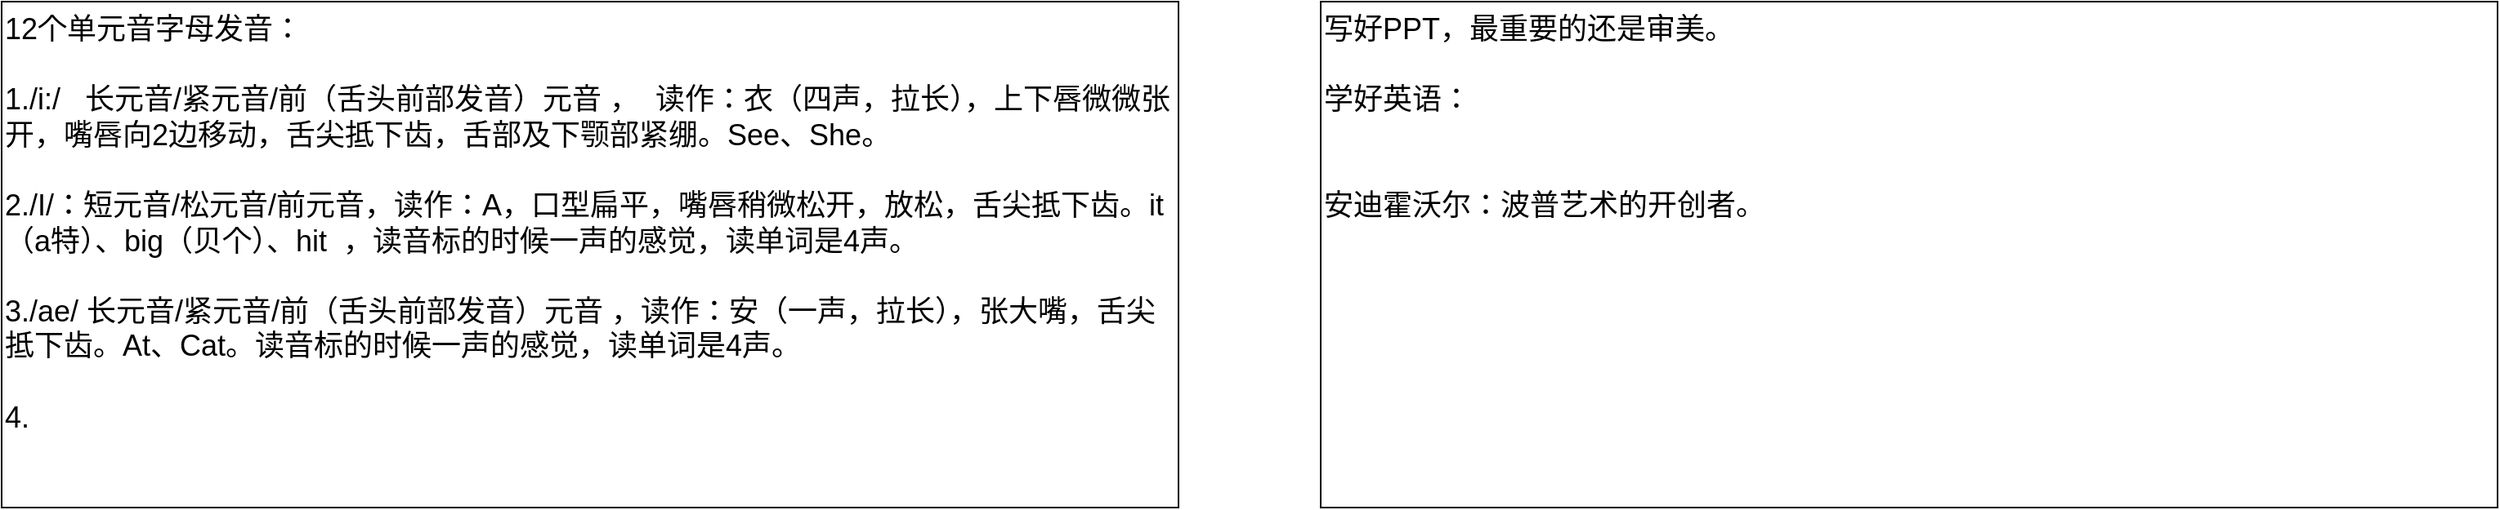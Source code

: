 <mxfile version="24.4.4" type="github">
  <diagram name="第 1 页" id="TGovTwwL7But7a9X8bMC">
    <mxGraphModel dx="2607" dy="1356" grid="1" gridSize="10" guides="1" tooltips="1" connect="1" arrows="1" fold="1" page="1" pageScale="1" pageWidth="827" pageHeight="1169" math="0" shadow="0">
      <root>
        <mxCell id="0" />
        <mxCell id="1" parent="0" />
        <mxCell id="uLltdjqib2W7RQXsCc4c-1" value="12个单元音字母发音：&lt;br&gt;&lt;br&gt;1./i:/&amp;nbsp; &amp;nbsp;长元音/紧元音/前（舌头前部发音）元音 ，&amp;nbsp; 读作：衣（四声，拉长），上下唇微微张开，嘴唇向2边移动，舌尖抵下齿，舌部及下颚部紧绷。See、She。&lt;br&gt;&lt;br&gt;2./I/：短元音/松元音/前元音，读作：A，口型扁平，嘴唇稍微松开，放松，舌尖抵下齿。it（a特）、big（贝个）、hit&amp;nbsp; ，读音标的时候一声的感觉，读单词是4声。&lt;br&gt;&lt;br&gt;3./ae/ 长元音/紧元音/前（舌头前部发音）元音&amp;nbsp;，读作：安（一声，拉长），张大嘴，舌尖抵下齿。At、Cat。读音标的时候一声的感觉，读单词是4声。&lt;br&gt;&lt;br&gt;4." style="rounded=0;whiteSpace=wrap;html=1;fontSize=18;verticalAlign=top;align=left;" parent="1" vertex="1">
          <mxGeometry x="20" y="40" width="720" height="310" as="geometry" />
        </mxCell>
        <mxCell id="ice0Nt_5gHe1XopD-pto-1" value="写好PPT，最重要的还是审美。&lt;div&gt;&lt;br&gt;&lt;/div&gt;&lt;div&gt;学好英语：&lt;/div&gt;&lt;div&gt;&lt;br&gt;&lt;/div&gt;&lt;div&gt;&lt;br&gt;&lt;/div&gt;&lt;div&gt;安迪霍沃尔：波普艺术的开创者。&lt;/div&gt;&lt;div&gt;&lt;br&gt;&lt;/div&gt;&lt;div&gt;&lt;br&gt;&lt;/div&gt;" style="rounded=0;whiteSpace=wrap;html=1;fontSize=18;verticalAlign=top;align=left;" vertex="1" parent="1">
          <mxGeometry x="827" y="40" width="720" height="310" as="geometry" />
        </mxCell>
      </root>
    </mxGraphModel>
  </diagram>
</mxfile>
